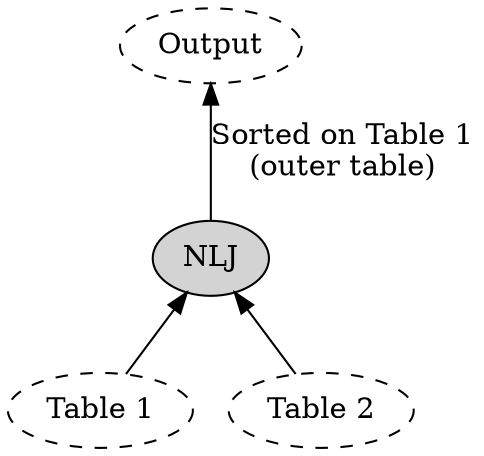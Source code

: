 digraph G {
    rankdir=BT; // Bottom to top layout
    
    node [shape=ellipse, style=dashed];

    // Nodes for tables
    table1 [label="Table 1"];
    table2 [label="Table 2"];
    
    // Node for Hash Join
    hash_join [label="NLJ", style=filled];

    output [label="Output"];

    // Edges
    table1 -> hash_join;
    table2 -> hash_join;

    hash_join -> output [label="Sorted on Table 1\n(outer table)"];
}
